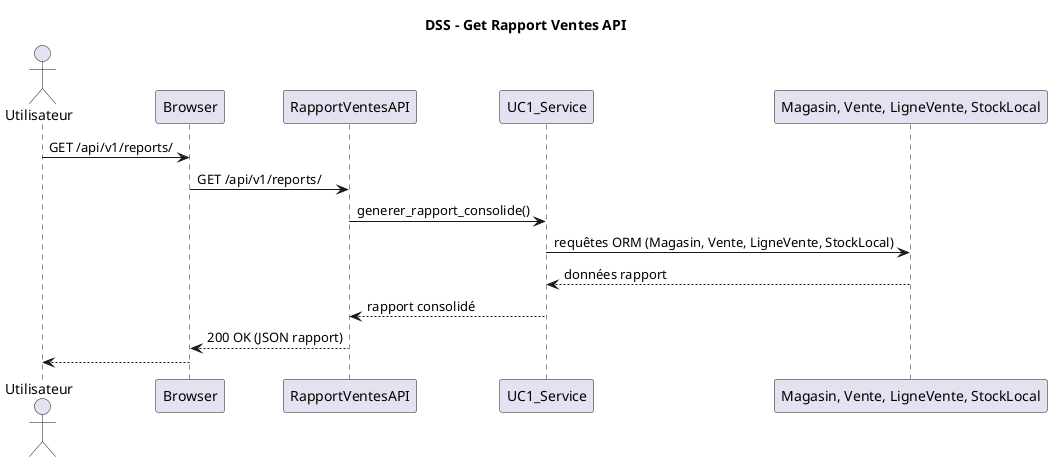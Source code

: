 @startuml
title DSS - Get Rapport Ventes API

actor Utilisateur
participant "Browser" as Browser
participant "RapportVentesAPI" as API
participant "UC1_Service" as Service
participant "Magasin, Vente, LigneVente, StockLocal" as Model

Utilisateur -> Browser : GET /api/v1/reports/
Browser -> API : GET /api/v1/reports/
API -> Service : generer_rapport_consolide()
Service -> Model : requêtes ORM (Magasin, Vente, LigneVente, StockLocal)
Service <-- Model : données rapport
API <-- Service : rapport consolidé
Browser <-- API : 200 OK (JSON rapport)
Utilisateur <-- Browser

@enduml